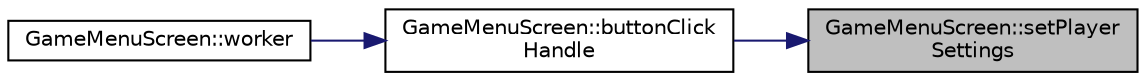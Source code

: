 digraph "GameMenuScreen::setPlayerSettings"
{
 // LATEX_PDF_SIZE
  edge [fontname="Helvetica",fontsize="10",labelfontname="Helvetica",labelfontsize="10"];
  node [fontname="Helvetica",fontsize="10",shape=record];
  rankdir="RL";
  Node1 [label="GameMenuScreen::setPlayer\lSettings",height=0.2,width=0.4,color="black", fillcolor="grey75", style="filled", fontcolor="black",tooltip=" "];
  Node1 -> Node2 [dir="back",color="midnightblue",fontsize="10",style="solid",fontname="Helvetica"];
  Node2 [label="GameMenuScreen::buttonClick\lHandle",height=0.2,width=0.4,color="black", fillcolor="white", style="filled",URL="$class_game_menu_screen.html#a5ec0f806edaf1275af6d9eb044e2d8f6",tooltip=" "];
  Node2 -> Node3 [dir="back",color="midnightblue",fontsize="10",style="solid",fontname="Helvetica"];
  Node3 [label="GameMenuScreen::worker",height=0.2,width=0.4,color="black", fillcolor="white", style="filled",URL="$class_game_menu_screen.html#a930fac59e5231f348579a57991246e07",tooltip=" "];
}

